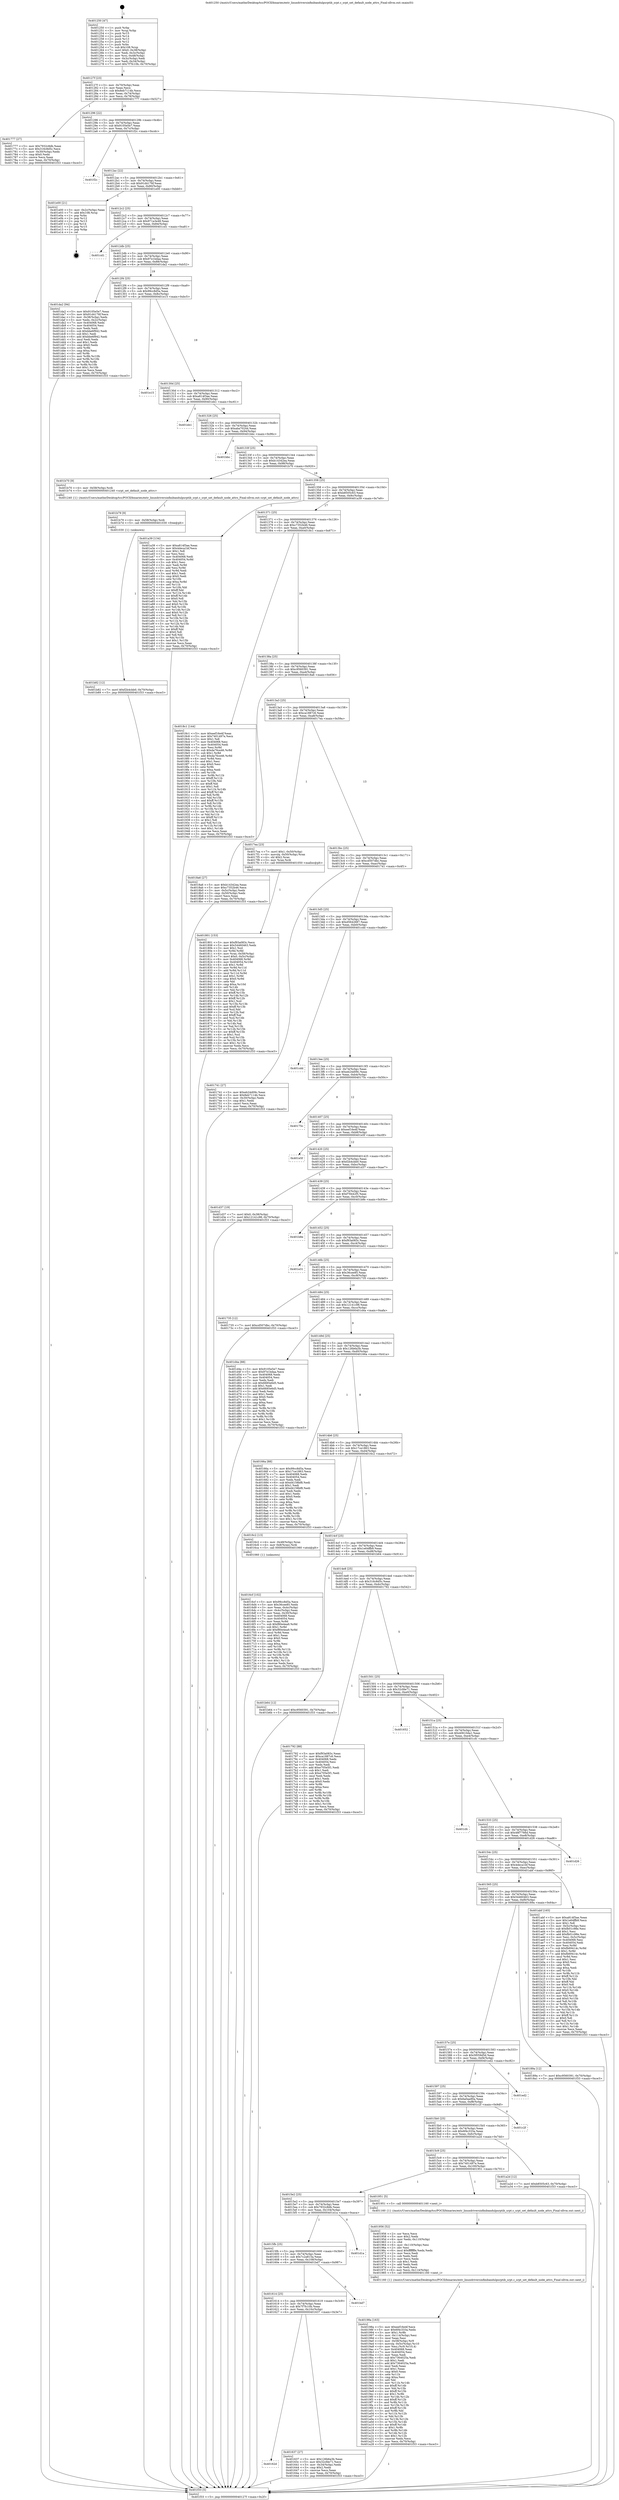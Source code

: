 digraph "0x401250" {
  label = "0x401250 (/mnt/c/Users/mathe/Desktop/tcc/POCII/binaries/extr_linuxdriversinfinibandulpsrptib_srpt.c_srpt_set_default_node_attrs_Final-ollvm.out::main(0))"
  labelloc = "t"
  node[shape=record]

  Entry [label="",width=0.3,height=0.3,shape=circle,fillcolor=black,style=filled]
  "0x40127f" [label="{
     0x40127f [23]\l
     | [instrs]\l
     &nbsp;&nbsp;0x40127f \<+3\>: mov -0x70(%rbp),%eax\l
     &nbsp;&nbsp;0x401282 \<+2\>: mov %eax,%ecx\l
     &nbsp;&nbsp;0x401284 \<+6\>: sub $0x8eb7114b,%ecx\l
     &nbsp;&nbsp;0x40128a \<+3\>: mov %eax,-0x74(%rbp)\l
     &nbsp;&nbsp;0x40128d \<+3\>: mov %ecx,-0x78(%rbp)\l
     &nbsp;&nbsp;0x401290 \<+6\>: je 0000000000401777 \<main+0x527\>\l
  }"]
  "0x401777" [label="{
     0x401777 [27]\l
     | [instrs]\l
     &nbsp;&nbsp;0x401777 \<+5\>: mov $0x7932c8db,%eax\l
     &nbsp;&nbsp;0x40177c \<+5\>: mov $0x316c8d5c,%ecx\l
     &nbsp;&nbsp;0x401781 \<+3\>: mov -0x30(%rbp),%edx\l
     &nbsp;&nbsp;0x401784 \<+3\>: cmp $0x0,%edx\l
     &nbsp;&nbsp;0x401787 \<+3\>: cmove %ecx,%eax\l
     &nbsp;&nbsp;0x40178a \<+3\>: mov %eax,-0x70(%rbp)\l
     &nbsp;&nbsp;0x40178d \<+5\>: jmp 0000000000401f33 \<main+0xce3\>\l
  }"]
  "0x401296" [label="{
     0x401296 [22]\l
     | [instrs]\l
     &nbsp;&nbsp;0x401296 \<+5\>: jmp 000000000040129b \<main+0x4b\>\l
     &nbsp;&nbsp;0x40129b \<+3\>: mov -0x74(%rbp),%eax\l
     &nbsp;&nbsp;0x40129e \<+5\>: sub $0x9105e5e7,%eax\l
     &nbsp;&nbsp;0x4012a3 \<+3\>: mov %eax,-0x7c(%rbp)\l
     &nbsp;&nbsp;0x4012a6 \<+6\>: je 0000000000401f2c \<main+0xcdc\>\l
  }"]
  Exit [label="",width=0.3,height=0.3,shape=circle,fillcolor=black,style=filled,peripheries=2]
  "0x401f2c" [label="{
     0x401f2c\l
  }", style=dashed]
  "0x4012ac" [label="{
     0x4012ac [22]\l
     | [instrs]\l
     &nbsp;&nbsp;0x4012ac \<+5\>: jmp 00000000004012b1 \<main+0x61\>\l
     &nbsp;&nbsp;0x4012b1 \<+3\>: mov -0x74(%rbp),%eax\l
     &nbsp;&nbsp;0x4012b4 \<+5\>: sub $0x91d4176f,%eax\l
     &nbsp;&nbsp;0x4012b9 \<+3\>: mov %eax,-0x80(%rbp)\l
     &nbsp;&nbsp;0x4012bc \<+6\>: je 0000000000401e00 \<main+0xbb0\>\l
  }"]
  "0x401b82" [label="{
     0x401b82 [12]\l
     | [instrs]\l
     &nbsp;&nbsp;0x401b82 \<+7\>: movl $0xf2b4cbb0,-0x70(%rbp)\l
     &nbsp;&nbsp;0x401b89 \<+5\>: jmp 0000000000401f33 \<main+0xce3\>\l
  }"]
  "0x401e00" [label="{
     0x401e00 [21]\l
     | [instrs]\l
     &nbsp;&nbsp;0x401e00 \<+3\>: mov -0x2c(%rbp),%eax\l
     &nbsp;&nbsp;0x401e03 \<+7\>: add $0x108,%rsp\l
     &nbsp;&nbsp;0x401e0a \<+1\>: pop %rbx\l
     &nbsp;&nbsp;0x401e0b \<+2\>: pop %r12\l
     &nbsp;&nbsp;0x401e0d \<+2\>: pop %r13\l
     &nbsp;&nbsp;0x401e0f \<+2\>: pop %r14\l
     &nbsp;&nbsp;0x401e11 \<+2\>: pop %r15\l
     &nbsp;&nbsp;0x401e13 \<+1\>: pop %rbp\l
     &nbsp;&nbsp;0x401e14 \<+1\>: ret\l
  }"]
  "0x4012c2" [label="{
     0x4012c2 [25]\l
     | [instrs]\l
     &nbsp;&nbsp;0x4012c2 \<+5\>: jmp 00000000004012c7 \<main+0x77\>\l
     &nbsp;&nbsp;0x4012c7 \<+3\>: mov -0x74(%rbp),%eax\l
     &nbsp;&nbsp;0x4012ca \<+5\>: sub $0x971a3e48,%eax\l
     &nbsp;&nbsp;0x4012cf \<+6\>: mov %eax,-0x84(%rbp)\l
     &nbsp;&nbsp;0x4012d5 \<+6\>: je 0000000000401cd1 \<main+0xa81\>\l
  }"]
  "0x401b79" [label="{
     0x401b79 [9]\l
     | [instrs]\l
     &nbsp;&nbsp;0x401b79 \<+4\>: mov -0x58(%rbp),%rdi\l
     &nbsp;&nbsp;0x401b7d \<+5\>: call 0000000000401030 \<free@plt\>\l
     | [calls]\l
     &nbsp;&nbsp;0x401030 \{1\} (unknown)\l
  }"]
  "0x401cd1" [label="{
     0x401cd1\l
  }", style=dashed]
  "0x4012db" [label="{
     0x4012db [25]\l
     | [instrs]\l
     &nbsp;&nbsp;0x4012db \<+5\>: jmp 00000000004012e0 \<main+0x90\>\l
     &nbsp;&nbsp;0x4012e0 \<+3\>: mov -0x74(%rbp),%eax\l
     &nbsp;&nbsp;0x4012e3 \<+5\>: sub $0x97e1bdaa,%eax\l
     &nbsp;&nbsp;0x4012e8 \<+6\>: mov %eax,-0x88(%rbp)\l
     &nbsp;&nbsp;0x4012ee \<+6\>: je 0000000000401da2 \<main+0xb52\>\l
  }"]
  "0x40198a" [label="{
     0x40198a [163]\l
     | [instrs]\l
     &nbsp;&nbsp;0x40198a \<+5\>: mov $0xeef16e4f,%ecx\l
     &nbsp;&nbsp;0x40198f \<+5\>: mov $0x6f4c333a,%edx\l
     &nbsp;&nbsp;0x401994 \<+3\>: mov $0x1,%r8b\l
     &nbsp;&nbsp;0x401997 \<+6\>: mov -0x114(%rbp),%esi\l
     &nbsp;&nbsp;0x40199d \<+3\>: imul %eax,%esi\l
     &nbsp;&nbsp;0x4019a0 \<+4\>: mov -0x58(%rbp),%r9\l
     &nbsp;&nbsp;0x4019a4 \<+4\>: movslq -0x5c(%rbp),%r10\l
     &nbsp;&nbsp;0x4019a8 \<+4\>: mov %esi,(%r9,%r10,4)\l
     &nbsp;&nbsp;0x4019ac \<+7\>: mov 0x404068,%eax\l
     &nbsp;&nbsp;0x4019b3 \<+7\>: mov 0x404054,%esi\l
     &nbsp;&nbsp;0x4019ba \<+2\>: mov %eax,%edi\l
     &nbsp;&nbsp;0x4019bc \<+6\>: sub $0x7364025a,%edi\l
     &nbsp;&nbsp;0x4019c2 \<+3\>: sub $0x1,%edi\l
     &nbsp;&nbsp;0x4019c5 \<+6\>: add $0x7364025a,%edi\l
     &nbsp;&nbsp;0x4019cb \<+3\>: imul %edi,%eax\l
     &nbsp;&nbsp;0x4019ce \<+3\>: and $0x1,%eax\l
     &nbsp;&nbsp;0x4019d1 \<+3\>: cmp $0x0,%eax\l
     &nbsp;&nbsp;0x4019d4 \<+4\>: sete %r11b\l
     &nbsp;&nbsp;0x4019d8 \<+3\>: cmp $0xa,%esi\l
     &nbsp;&nbsp;0x4019db \<+3\>: setl %bl\l
     &nbsp;&nbsp;0x4019de \<+3\>: mov %r11b,%r14b\l
     &nbsp;&nbsp;0x4019e1 \<+4\>: xor $0xff,%r14b\l
     &nbsp;&nbsp;0x4019e5 \<+3\>: mov %bl,%r15b\l
     &nbsp;&nbsp;0x4019e8 \<+4\>: xor $0xff,%r15b\l
     &nbsp;&nbsp;0x4019ec \<+4\>: xor $0x1,%r8b\l
     &nbsp;&nbsp;0x4019f0 \<+3\>: mov %r14b,%r12b\l
     &nbsp;&nbsp;0x4019f3 \<+4\>: and $0xff,%r12b\l
     &nbsp;&nbsp;0x4019f7 \<+3\>: and %r8b,%r11b\l
     &nbsp;&nbsp;0x4019fa \<+3\>: mov %r15b,%r13b\l
     &nbsp;&nbsp;0x4019fd \<+4\>: and $0xff,%r13b\l
     &nbsp;&nbsp;0x401a01 \<+3\>: and %r8b,%bl\l
     &nbsp;&nbsp;0x401a04 \<+3\>: or %r11b,%r12b\l
     &nbsp;&nbsp;0x401a07 \<+3\>: or %bl,%r13b\l
     &nbsp;&nbsp;0x401a0a \<+3\>: xor %r13b,%r12b\l
     &nbsp;&nbsp;0x401a0d \<+3\>: or %r15b,%r14b\l
     &nbsp;&nbsp;0x401a10 \<+4\>: xor $0xff,%r14b\l
     &nbsp;&nbsp;0x401a14 \<+4\>: or $0x1,%r8b\l
     &nbsp;&nbsp;0x401a18 \<+3\>: and %r8b,%r14b\l
     &nbsp;&nbsp;0x401a1b \<+3\>: or %r14b,%r12b\l
     &nbsp;&nbsp;0x401a1e \<+4\>: test $0x1,%r12b\l
     &nbsp;&nbsp;0x401a22 \<+3\>: cmovne %edx,%ecx\l
     &nbsp;&nbsp;0x401a25 \<+3\>: mov %ecx,-0x70(%rbp)\l
     &nbsp;&nbsp;0x401a28 \<+5\>: jmp 0000000000401f33 \<main+0xce3\>\l
  }"]
  "0x401da2" [label="{
     0x401da2 [94]\l
     | [instrs]\l
     &nbsp;&nbsp;0x401da2 \<+5\>: mov $0x9105e5e7,%eax\l
     &nbsp;&nbsp;0x401da7 \<+5\>: mov $0x91d4176f,%ecx\l
     &nbsp;&nbsp;0x401dac \<+3\>: mov -0x38(%rbp),%edx\l
     &nbsp;&nbsp;0x401daf \<+3\>: mov %edx,-0x2c(%rbp)\l
     &nbsp;&nbsp;0x401db2 \<+7\>: mov 0x404068,%edx\l
     &nbsp;&nbsp;0x401db9 \<+7\>: mov 0x404054,%esi\l
     &nbsp;&nbsp;0x401dc0 \<+2\>: mov %edx,%edi\l
     &nbsp;&nbsp;0x401dc2 \<+6\>: sub $0xbbe6f942,%edi\l
     &nbsp;&nbsp;0x401dc8 \<+3\>: sub $0x1,%edi\l
     &nbsp;&nbsp;0x401dcb \<+6\>: add $0xbbe6f942,%edi\l
     &nbsp;&nbsp;0x401dd1 \<+3\>: imul %edi,%edx\l
     &nbsp;&nbsp;0x401dd4 \<+3\>: and $0x1,%edx\l
     &nbsp;&nbsp;0x401dd7 \<+3\>: cmp $0x0,%edx\l
     &nbsp;&nbsp;0x401dda \<+4\>: sete %r8b\l
     &nbsp;&nbsp;0x401dde \<+3\>: cmp $0xa,%esi\l
     &nbsp;&nbsp;0x401de1 \<+4\>: setl %r9b\l
     &nbsp;&nbsp;0x401de5 \<+3\>: mov %r8b,%r10b\l
     &nbsp;&nbsp;0x401de8 \<+3\>: and %r9b,%r10b\l
     &nbsp;&nbsp;0x401deb \<+3\>: xor %r9b,%r8b\l
     &nbsp;&nbsp;0x401dee \<+3\>: or %r8b,%r10b\l
     &nbsp;&nbsp;0x401df1 \<+4\>: test $0x1,%r10b\l
     &nbsp;&nbsp;0x401df5 \<+3\>: cmovne %ecx,%eax\l
     &nbsp;&nbsp;0x401df8 \<+3\>: mov %eax,-0x70(%rbp)\l
     &nbsp;&nbsp;0x401dfb \<+5\>: jmp 0000000000401f33 \<main+0xce3\>\l
  }"]
  "0x4012f4" [label="{
     0x4012f4 [25]\l
     | [instrs]\l
     &nbsp;&nbsp;0x4012f4 \<+5\>: jmp 00000000004012f9 \<main+0xa9\>\l
     &nbsp;&nbsp;0x4012f9 \<+3\>: mov -0x74(%rbp),%eax\l
     &nbsp;&nbsp;0x4012fc \<+5\>: sub $0x99cc8d5a,%eax\l
     &nbsp;&nbsp;0x401301 \<+6\>: mov %eax,-0x8c(%rbp)\l
     &nbsp;&nbsp;0x401307 \<+6\>: je 0000000000401e15 \<main+0xbc5\>\l
  }"]
  "0x401956" [label="{
     0x401956 [52]\l
     | [instrs]\l
     &nbsp;&nbsp;0x401956 \<+2\>: xor %ecx,%ecx\l
     &nbsp;&nbsp;0x401958 \<+5\>: mov $0x2,%edx\l
     &nbsp;&nbsp;0x40195d \<+6\>: mov %edx,-0x110(%rbp)\l
     &nbsp;&nbsp;0x401963 \<+1\>: cltd\l
     &nbsp;&nbsp;0x401964 \<+6\>: mov -0x110(%rbp),%esi\l
     &nbsp;&nbsp;0x40196a \<+2\>: idiv %esi\l
     &nbsp;&nbsp;0x40196c \<+6\>: imul $0xfffffffe,%edx,%edx\l
     &nbsp;&nbsp;0x401972 \<+2\>: mov %ecx,%edi\l
     &nbsp;&nbsp;0x401974 \<+2\>: sub %edx,%edi\l
     &nbsp;&nbsp;0x401976 \<+2\>: mov %ecx,%edx\l
     &nbsp;&nbsp;0x401978 \<+3\>: sub $0x1,%edx\l
     &nbsp;&nbsp;0x40197b \<+2\>: add %edx,%edi\l
     &nbsp;&nbsp;0x40197d \<+2\>: sub %edi,%ecx\l
     &nbsp;&nbsp;0x40197f \<+6\>: mov %ecx,-0x114(%rbp)\l
     &nbsp;&nbsp;0x401985 \<+5\>: call 0000000000401160 \<next_i\>\l
     | [calls]\l
     &nbsp;&nbsp;0x401160 \{1\} (/mnt/c/Users/mathe/Desktop/tcc/POCII/binaries/extr_linuxdriversinfinibandulpsrptib_srpt.c_srpt_set_default_node_attrs_Final-ollvm.out::next_i)\l
  }"]
  "0x401e15" [label="{
     0x401e15\l
  }", style=dashed]
  "0x40130d" [label="{
     0x40130d [25]\l
     | [instrs]\l
     &nbsp;&nbsp;0x40130d \<+5\>: jmp 0000000000401312 \<main+0xc2\>\l
     &nbsp;&nbsp;0x401312 \<+3\>: mov -0x74(%rbp),%eax\l
     &nbsp;&nbsp;0x401315 \<+5\>: sub $0xa814f3ae,%eax\l
     &nbsp;&nbsp;0x40131a \<+6\>: mov %eax,-0x90(%rbp)\l
     &nbsp;&nbsp;0x401320 \<+6\>: je 0000000000401eb1 \<main+0xc61\>\l
  }"]
  "0x401801" [label="{
     0x401801 [153]\l
     | [instrs]\l
     &nbsp;&nbsp;0x401801 \<+5\>: mov $0xf93a083c,%ecx\l
     &nbsp;&nbsp;0x401806 \<+5\>: mov $0x54460463,%edx\l
     &nbsp;&nbsp;0x40180b \<+3\>: mov $0x1,%sil\l
     &nbsp;&nbsp;0x40180e \<+3\>: xor %r8d,%r8d\l
     &nbsp;&nbsp;0x401811 \<+4\>: mov %rax,-0x58(%rbp)\l
     &nbsp;&nbsp;0x401815 \<+7\>: movl $0x0,-0x5c(%rbp)\l
     &nbsp;&nbsp;0x40181c \<+8\>: mov 0x404068,%r9d\l
     &nbsp;&nbsp;0x401824 \<+8\>: mov 0x404054,%r10d\l
     &nbsp;&nbsp;0x40182c \<+4\>: sub $0x1,%r8d\l
     &nbsp;&nbsp;0x401830 \<+3\>: mov %r9d,%r11d\l
     &nbsp;&nbsp;0x401833 \<+3\>: add %r8d,%r11d\l
     &nbsp;&nbsp;0x401836 \<+4\>: imul %r11d,%r9d\l
     &nbsp;&nbsp;0x40183a \<+4\>: and $0x1,%r9d\l
     &nbsp;&nbsp;0x40183e \<+4\>: cmp $0x0,%r9d\l
     &nbsp;&nbsp;0x401842 \<+3\>: sete %bl\l
     &nbsp;&nbsp;0x401845 \<+4\>: cmp $0xa,%r10d\l
     &nbsp;&nbsp;0x401849 \<+4\>: setl %r14b\l
     &nbsp;&nbsp;0x40184d \<+3\>: mov %bl,%r15b\l
     &nbsp;&nbsp;0x401850 \<+4\>: xor $0xff,%r15b\l
     &nbsp;&nbsp;0x401854 \<+3\>: mov %r14b,%r12b\l
     &nbsp;&nbsp;0x401857 \<+4\>: xor $0xff,%r12b\l
     &nbsp;&nbsp;0x40185b \<+4\>: xor $0x1,%sil\l
     &nbsp;&nbsp;0x40185f \<+3\>: mov %r15b,%r13b\l
     &nbsp;&nbsp;0x401862 \<+4\>: and $0xff,%r13b\l
     &nbsp;&nbsp;0x401866 \<+3\>: and %sil,%bl\l
     &nbsp;&nbsp;0x401869 \<+3\>: mov %r12b,%al\l
     &nbsp;&nbsp;0x40186c \<+2\>: and $0xff,%al\l
     &nbsp;&nbsp;0x40186e \<+3\>: and %sil,%r14b\l
     &nbsp;&nbsp;0x401871 \<+3\>: or %bl,%r13b\l
     &nbsp;&nbsp;0x401874 \<+3\>: or %r14b,%al\l
     &nbsp;&nbsp;0x401877 \<+3\>: xor %al,%r13b\l
     &nbsp;&nbsp;0x40187a \<+3\>: or %r12b,%r15b\l
     &nbsp;&nbsp;0x40187d \<+4\>: xor $0xff,%r15b\l
     &nbsp;&nbsp;0x401881 \<+4\>: or $0x1,%sil\l
     &nbsp;&nbsp;0x401885 \<+3\>: and %sil,%r15b\l
     &nbsp;&nbsp;0x401888 \<+3\>: or %r15b,%r13b\l
     &nbsp;&nbsp;0x40188b \<+4\>: test $0x1,%r13b\l
     &nbsp;&nbsp;0x40188f \<+3\>: cmovne %edx,%ecx\l
     &nbsp;&nbsp;0x401892 \<+3\>: mov %ecx,-0x70(%rbp)\l
     &nbsp;&nbsp;0x401895 \<+5\>: jmp 0000000000401f33 \<main+0xce3\>\l
  }"]
  "0x401eb1" [label="{
     0x401eb1\l
  }", style=dashed]
  "0x401326" [label="{
     0x401326 [25]\l
     | [instrs]\l
     &nbsp;&nbsp;0x401326 \<+5\>: jmp 000000000040132b \<main+0xdb\>\l
     &nbsp;&nbsp;0x40132b \<+3\>: mov -0x74(%rbp),%eax\l
     &nbsp;&nbsp;0x40132e \<+5\>: sub $0xaba70244,%eax\l
     &nbsp;&nbsp;0x401333 \<+6\>: mov %eax,-0x94(%rbp)\l
     &nbsp;&nbsp;0x401339 \<+6\>: je 0000000000401bbc \<main+0x96c\>\l
  }"]
  "0x4016cf" [label="{
     0x4016cf [102]\l
     | [instrs]\l
     &nbsp;&nbsp;0x4016cf \<+5\>: mov $0x99cc8d5a,%ecx\l
     &nbsp;&nbsp;0x4016d4 \<+5\>: mov $0x36cee85,%edx\l
     &nbsp;&nbsp;0x4016d9 \<+3\>: mov %eax,-0x4c(%rbp)\l
     &nbsp;&nbsp;0x4016dc \<+3\>: mov -0x4c(%rbp),%eax\l
     &nbsp;&nbsp;0x4016df \<+3\>: mov %eax,-0x30(%rbp)\l
     &nbsp;&nbsp;0x4016e2 \<+7\>: mov 0x404068,%eax\l
     &nbsp;&nbsp;0x4016e9 \<+7\>: mov 0x404054,%esi\l
     &nbsp;&nbsp;0x4016f0 \<+3\>: mov %eax,%r8d\l
     &nbsp;&nbsp;0x4016f3 \<+7\>: sub $0xf80e4ea9,%r8d\l
     &nbsp;&nbsp;0x4016fa \<+4\>: sub $0x1,%r8d\l
     &nbsp;&nbsp;0x4016fe \<+7\>: add $0xf80e4ea9,%r8d\l
     &nbsp;&nbsp;0x401705 \<+4\>: imul %r8d,%eax\l
     &nbsp;&nbsp;0x401709 \<+3\>: and $0x1,%eax\l
     &nbsp;&nbsp;0x40170c \<+3\>: cmp $0x0,%eax\l
     &nbsp;&nbsp;0x40170f \<+4\>: sete %r9b\l
     &nbsp;&nbsp;0x401713 \<+3\>: cmp $0xa,%esi\l
     &nbsp;&nbsp;0x401716 \<+4\>: setl %r10b\l
     &nbsp;&nbsp;0x40171a \<+3\>: mov %r9b,%r11b\l
     &nbsp;&nbsp;0x40171d \<+3\>: and %r10b,%r11b\l
     &nbsp;&nbsp;0x401720 \<+3\>: xor %r10b,%r9b\l
     &nbsp;&nbsp;0x401723 \<+3\>: or %r9b,%r11b\l
     &nbsp;&nbsp;0x401726 \<+4\>: test $0x1,%r11b\l
     &nbsp;&nbsp;0x40172a \<+3\>: cmovne %edx,%ecx\l
     &nbsp;&nbsp;0x40172d \<+3\>: mov %ecx,-0x70(%rbp)\l
     &nbsp;&nbsp;0x401730 \<+5\>: jmp 0000000000401f33 \<main+0xce3\>\l
  }"]
  "0x401bbc" [label="{
     0x401bbc\l
  }", style=dashed]
  "0x40133f" [label="{
     0x40133f [25]\l
     | [instrs]\l
     &nbsp;&nbsp;0x40133f \<+5\>: jmp 0000000000401344 \<main+0xf4\>\l
     &nbsp;&nbsp;0x401344 \<+3\>: mov -0x74(%rbp),%eax\l
     &nbsp;&nbsp;0x401347 \<+5\>: sub $0xb14342ea,%eax\l
     &nbsp;&nbsp;0x40134c \<+6\>: mov %eax,-0x98(%rbp)\l
     &nbsp;&nbsp;0x401352 \<+6\>: je 0000000000401b70 \<main+0x920\>\l
  }"]
  "0x401250" [label="{
     0x401250 [47]\l
     | [instrs]\l
     &nbsp;&nbsp;0x401250 \<+1\>: push %rbp\l
     &nbsp;&nbsp;0x401251 \<+3\>: mov %rsp,%rbp\l
     &nbsp;&nbsp;0x401254 \<+2\>: push %r15\l
     &nbsp;&nbsp;0x401256 \<+2\>: push %r14\l
     &nbsp;&nbsp;0x401258 \<+2\>: push %r13\l
     &nbsp;&nbsp;0x40125a \<+2\>: push %r12\l
     &nbsp;&nbsp;0x40125c \<+1\>: push %rbx\l
     &nbsp;&nbsp;0x40125d \<+7\>: sub $0x108,%rsp\l
     &nbsp;&nbsp;0x401264 \<+7\>: movl $0x0,-0x38(%rbp)\l
     &nbsp;&nbsp;0x40126b \<+3\>: mov %edi,-0x3c(%rbp)\l
     &nbsp;&nbsp;0x40126e \<+4\>: mov %rsi,-0x48(%rbp)\l
     &nbsp;&nbsp;0x401272 \<+3\>: mov -0x3c(%rbp),%edi\l
     &nbsp;&nbsp;0x401275 \<+3\>: mov %edi,-0x34(%rbp)\l
     &nbsp;&nbsp;0x401278 \<+7\>: movl $0x7f7fc10b,-0x70(%rbp)\l
  }"]
  "0x401b70" [label="{
     0x401b70 [9]\l
     | [instrs]\l
     &nbsp;&nbsp;0x401b70 \<+4\>: mov -0x58(%rbp),%rdi\l
     &nbsp;&nbsp;0x401b74 \<+5\>: call 0000000000401240 \<srpt_set_default_node_attrs\>\l
     | [calls]\l
     &nbsp;&nbsp;0x401240 \{1\} (/mnt/c/Users/mathe/Desktop/tcc/POCII/binaries/extr_linuxdriversinfinibandulpsrptib_srpt.c_srpt_set_default_node_attrs_Final-ollvm.out::srpt_set_default_node_attrs)\l
  }"]
  "0x401358" [label="{
     0x401358 [25]\l
     | [instrs]\l
     &nbsp;&nbsp;0x401358 \<+5\>: jmp 000000000040135d \<main+0x10d\>\l
     &nbsp;&nbsp;0x40135d \<+3\>: mov -0x74(%rbp),%eax\l
     &nbsp;&nbsp;0x401360 \<+5\>: sub $0xb8505c63,%eax\l
     &nbsp;&nbsp;0x401365 \<+6\>: mov %eax,-0x9c(%rbp)\l
     &nbsp;&nbsp;0x40136b \<+6\>: je 0000000000401a39 \<main+0x7e9\>\l
  }"]
  "0x401f33" [label="{
     0x401f33 [5]\l
     | [instrs]\l
     &nbsp;&nbsp;0x401f33 \<+5\>: jmp 000000000040127f \<main+0x2f\>\l
  }"]
  "0x401a39" [label="{
     0x401a39 [134]\l
     | [instrs]\l
     &nbsp;&nbsp;0x401a39 \<+5\>: mov $0xa814f3ae,%eax\l
     &nbsp;&nbsp;0x401a3e \<+5\>: mov $0x4deca1bf,%ecx\l
     &nbsp;&nbsp;0x401a43 \<+2\>: mov $0x1,%dl\l
     &nbsp;&nbsp;0x401a45 \<+2\>: xor %esi,%esi\l
     &nbsp;&nbsp;0x401a47 \<+7\>: mov 0x404068,%edi\l
     &nbsp;&nbsp;0x401a4e \<+8\>: mov 0x404054,%r8d\l
     &nbsp;&nbsp;0x401a56 \<+3\>: sub $0x1,%esi\l
     &nbsp;&nbsp;0x401a59 \<+3\>: mov %edi,%r9d\l
     &nbsp;&nbsp;0x401a5c \<+3\>: add %esi,%r9d\l
     &nbsp;&nbsp;0x401a5f \<+4\>: imul %r9d,%edi\l
     &nbsp;&nbsp;0x401a63 \<+3\>: and $0x1,%edi\l
     &nbsp;&nbsp;0x401a66 \<+3\>: cmp $0x0,%edi\l
     &nbsp;&nbsp;0x401a69 \<+4\>: sete %r10b\l
     &nbsp;&nbsp;0x401a6d \<+4\>: cmp $0xa,%r8d\l
     &nbsp;&nbsp;0x401a71 \<+4\>: setl %r11b\l
     &nbsp;&nbsp;0x401a75 \<+3\>: mov %r10b,%bl\l
     &nbsp;&nbsp;0x401a78 \<+3\>: xor $0xff,%bl\l
     &nbsp;&nbsp;0x401a7b \<+3\>: mov %r11b,%r14b\l
     &nbsp;&nbsp;0x401a7e \<+4\>: xor $0xff,%r14b\l
     &nbsp;&nbsp;0x401a82 \<+3\>: xor $0x0,%dl\l
     &nbsp;&nbsp;0x401a85 \<+3\>: mov %bl,%r15b\l
     &nbsp;&nbsp;0x401a88 \<+4\>: and $0x0,%r15b\l
     &nbsp;&nbsp;0x401a8c \<+3\>: and %dl,%r10b\l
     &nbsp;&nbsp;0x401a8f \<+3\>: mov %r14b,%r12b\l
     &nbsp;&nbsp;0x401a92 \<+4\>: and $0x0,%r12b\l
     &nbsp;&nbsp;0x401a96 \<+3\>: and %dl,%r11b\l
     &nbsp;&nbsp;0x401a99 \<+3\>: or %r10b,%r15b\l
     &nbsp;&nbsp;0x401a9c \<+3\>: or %r11b,%r12b\l
     &nbsp;&nbsp;0x401a9f \<+3\>: xor %r12b,%r15b\l
     &nbsp;&nbsp;0x401aa2 \<+3\>: or %r14b,%bl\l
     &nbsp;&nbsp;0x401aa5 \<+3\>: xor $0xff,%bl\l
     &nbsp;&nbsp;0x401aa8 \<+3\>: or $0x0,%dl\l
     &nbsp;&nbsp;0x401aab \<+2\>: and %dl,%bl\l
     &nbsp;&nbsp;0x401aad \<+3\>: or %bl,%r15b\l
     &nbsp;&nbsp;0x401ab0 \<+4\>: test $0x1,%r15b\l
     &nbsp;&nbsp;0x401ab4 \<+3\>: cmovne %ecx,%eax\l
     &nbsp;&nbsp;0x401ab7 \<+3\>: mov %eax,-0x70(%rbp)\l
     &nbsp;&nbsp;0x401aba \<+5\>: jmp 0000000000401f33 \<main+0xce3\>\l
  }"]
  "0x401371" [label="{
     0x401371 [25]\l
     | [instrs]\l
     &nbsp;&nbsp;0x401371 \<+5\>: jmp 0000000000401376 \<main+0x126\>\l
     &nbsp;&nbsp;0x401376 \<+3\>: mov -0x74(%rbp),%eax\l
     &nbsp;&nbsp;0x401379 \<+5\>: sub $0xc7352b46,%eax\l
     &nbsp;&nbsp;0x40137e \<+6\>: mov %eax,-0xa0(%rbp)\l
     &nbsp;&nbsp;0x401384 \<+6\>: je 00000000004018c1 \<main+0x671\>\l
  }"]
  "0x40162d" [label="{
     0x40162d\l
  }", style=dashed]
  "0x4018c1" [label="{
     0x4018c1 [144]\l
     | [instrs]\l
     &nbsp;&nbsp;0x4018c1 \<+5\>: mov $0xeef16e4f,%eax\l
     &nbsp;&nbsp;0x4018c6 \<+5\>: mov $0x7401497e,%ecx\l
     &nbsp;&nbsp;0x4018cb \<+2\>: mov $0x1,%dl\l
     &nbsp;&nbsp;0x4018cd \<+7\>: mov 0x404068,%esi\l
     &nbsp;&nbsp;0x4018d4 \<+7\>: mov 0x404054,%edi\l
     &nbsp;&nbsp;0x4018db \<+3\>: mov %esi,%r8d\l
     &nbsp;&nbsp;0x4018de \<+7\>: sub $0xda76ce46,%r8d\l
     &nbsp;&nbsp;0x4018e5 \<+4\>: sub $0x1,%r8d\l
     &nbsp;&nbsp;0x4018e9 \<+7\>: add $0xda76ce46,%r8d\l
     &nbsp;&nbsp;0x4018f0 \<+4\>: imul %r8d,%esi\l
     &nbsp;&nbsp;0x4018f4 \<+3\>: and $0x1,%esi\l
     &nbsp;&nbsp;0x4018f7 \<+3\>: cmp $0x0,%esi\l
     &nbsp;&nbsp;0x4018fa \<+4\>: sete %r9b\l
     &nbsp;&nbsp;0x4018fe \<+3\>: cmp $0xa,%edi\l
     &nbsp;&nbsp;0x401901 \<+4\>: setl %r10b\l
     &nbsp;&nbsp;0x401905 \<+3\>: mov %r9b,%r11b\l
     &nbsp;&nbsp;0x401908 \<+4\>: xor $0xff,%r11b\l
     &nbsp;&nbsp;0x40190c \<+3\>: mov %r10b,%bl\l
     &nbsp;&nbsp;0x40190f \<+3\>: xor $0xff,%bl\l
     &nbsp;&nbsp;0x401912 \<+3\>: xor $0x1,%dl\l
     &nbsp;&nbsp;0x401915 \<+3\>: mov %r11b,%r14b\l
     &nbsp;&nbsp;0x401918 \<+4\>: and $0xff,%r14b\l
     &nbsp;&nbsp;0x40191c \<+3\>: and %dl,%r9b\l
     &nbsp;&nbsp;0x40191f \<+3\>: mov %bl,%r15b\l
     &nbsp;&nbsp;0x401922 \<+4\>: and $0xff,%r15b\l
     &nbsp;&nbsp;0x401926 \<+3\>: and %dl,%r10b\l
     &nbsp;&nbsp;0x401929 \<+3\>: or %r9b,%r14b\l
     &nbsp;&nbsp;0x40192c \<+3\>: or %r10b,%r15b\l
     &nbsp;&nbsp;0x40192f \<+3\>: xor %r15b,%r14b\l
     &nbsp;&nbsp;0x401932 \<+3\>: or %bl,%r11b\l
     &nbsp;&nbsp;0x401935 \<+4\>: xor $0xff,%r11b\l
     &nbsp;&nbsp;0x401939 \<+3\>: or $0x1,%dl\l
     &nbsp;&nbsp;0x40193c \<+3\>: and %dl,%r11b\l
     &nbsp;&nbsp;0x40193f \<+3\>: or %r11b,%r14b\l
     &nbsp;&nbsp;0x401942 \<+4\>: test $0x1,%r14b\l
     &nbsp;&nbsp;0x401946 \<+3\>: cmovne %ecx,%eax\l
     &nbsp;&nbsp;0x401949 \<+3\>: mov %eax,-0x70(%rbp)\l
     &nbsp;&nbsp;0x40194c \<+5\>: jmp 0000000000401f33 \<main+0xce3\>\l
  }"]
  "0x40138a" [label="{
     0x40138a [25]\l
     | [instrs]\l
     &nbsp;&nbsp;0x40138a \<+5\>: jmp 000000000040138f \<main+0x13f\>\l
     &nbsp;&nbsp;0x40138f \<+3\>: mov -0x74(%rbp),%eax\l
     &nbsp;&nbsp;0x401392 \<+5\>: sub $0xc9560391,%eax\l
     &nbsp;&nbsp;0x401397 \<+6\>: mov %eax,-0xa4(%rbp)\l
     &nbsp;&nbsp;0x40139d \<+6\>: je 00000000004018a6 \<main+0x656\>\l
  }"]
  "0x401637" [label="{
     0x401637 [27]\l
     | [instrs]\l
     &nbsp;&nbsp;0x401637 \<+5\>: mov $0x126b6a3b,%eax\l
     &nbsp;&nbsp;0x40163c \<+5\>: mov $0x32cfde71,%ecx\l
     &nbsp;&nbsp;0x401641 \<+3\>: mov -0x34(%rbp),%edx\l
     &nbsp;&nbsp;0x401644 \<+3\>: cmp $0x2,%edx\l
     &nbsp;&nbsp;0x401647 \<+3\>: cmovne %ecx,%eax\l
     &nbsp;&nbsp;0x40164a \<+3\>: mov %eax,-0x70(%rbp)\l
     &nbsp;&nbsp;0x40164d \<+5\>: jmp 0000000000401f33 \<main+0xce3\>\l
  }"]
  "0x4018a6" [label="{
     0x4018a6 [27]\l
     | [instrs]\l
     &nbsp;&nbsp;0x4018a6 \<+5\>: mov $0xb14342ea,%eax\l
     &nbsp;&nbsp;0x4018ab \<+5\>: mov $0xc7352b46,%ecx\l
     &nbsp;&nbsp;0x4018b0 \<+3\>: mov -0x5c(%rbp),%edx\l
     &nbsp;&nbsp;0x4018b3 \<+3\>: cmp -0x50(%rbp),%edx\l
     &nbsp;&nbsp;0x4018b6 \<+3\>: cmovl %ecx,%eax\l
     &nbsp;&nbsp;0x4018b9 \<+3\>: mov %eax,-0x70(%rbp)\l
     &nbsp;&nbsp;0x4018bc \<+5\>: jmp 0000000000401f33 \<main+0xce3\>\l
  }"]
  "0x4013a3" [label="{
     0x4013a3 [25]\l
     | [instrs]\l
     &nbsp;&nbsp;0x4013a3 \<+5\>: jmp 00000000004013a8 \<main+0x158\>\l
     &nbsp;&nbsp;0x4013a8 \<+3\>: mov -0x74(%rbp),%eax\l
     &nbsp;&nbsp;0x4013ab \<+5\>: sub $0xca1887c6,%eax\l
     &nbsp;&nbsp;0x4013b0 \<+6\>: mov %eax,-0xa8(%rbp)\l
     &nbsp;&nbsp;0x4013b6 \<+6\>: je 00000000004017ea \<main+0x59a\>\l
  }"]
  "0x401614" [label="{
     0x401614 [25]\l
     | [instrs]\l
     &nbsp;&nbsp;0x401614 \<+5\>: jmp 0000000000401619 \<main+0x3c9\>\l
     &nbsp;&nbsp;0x401619 \<+3\>: mov -0x74(%rbp),%eax\l
     &nbsp;&nbsp;0x40161c \<+5\>: sub $0x7f7fc10b,%eax\l
     &nbsp;&nbsp;0x401621 \<+6\>: mov %eax,-0x10c(%rbp)\l
     &nbsp;&nbsp;0x401627 \<+6\>: je 0000000000401637 \<main+0x3e7\>\l
  }"]
  "0x4017ea" [label="{
     0x4017ea [23]\l
     | [instrs]\l
     &nbsp;&nbsp;0x4017ea \<+7\>: movl $0x1,-0x50(%rbp)\l
     &nbsp;&nbsp;0x4017f1 \<+4\>: movslq -0x50(%rbp),%rax\l
     &nbsp;&nbsp;0x4017f5 \<+4\>: shl $0x2,%rax\l
     &nbsp;&nbsp;0x4017f9 \<+3\>: mov %rax,%rdi\l
     &nbsp;&nbsp;0x4017fc \<+5\>: call 0000000000401050 \<malloc@plt\>\l
     | [calls]\l
     &nbsp;&nbsp;0x401050 \{1\} (unknown)\l
  }"]
  "0x4013bc" [label="{
     0x4013bc [25]\l
     | [instrs]\l
     &nbsp;&nbsp;0x4013bc \<+5\>: jmp 00000000004013c1 \<main+0x171\>\l
     &nbsp;&nbsp;0x4013c1 \<+3\>: mov -0x74(%rbp),%eax\l
     &nbsp;&nbsp;0x4013c4 \<+5\>: sub $0xcd507dbc,%eax\l
     &nbsp;&nbsp;0x4013c9 \<+6\>: mov %eax,-0xac(%rbp)\l
     &nbsp;&nbsp;0x4013cf \<+6\>: je 0000000000401741 \<main+0x4f1\>\l
  }"]
  "0x401bd7" [label="{
     0x401bd7\l
  }", style=dashed]
  "0x401741" [label="{
     0x401741 [27]\l
     | [instrs]\l
     &nbsp;&nbsp;0x401741 \<+5\>: mov $0xeb24d09c,%eax\l
     &nbsp;&nbsp;0x401746 \<+5\>: mov $0x8eb7114b,%ecx\l
     &nbsp;&nbsp;0x40174b \<+3\>: mov -0x30(%rbp),%edx\l
     &nbsp;&nbsp;0x40174e \<+3\>: cmp $0x1,%edx\l
     &nbsp;&nbsp;0x401751 \<+3\>: cmovl %ecx,%eax\l
     &nbsp;&nbsp;0x401754 \<+3\>: mov %eax,-0x70(%rbp)\l
     &nbsp;&nbsp;0x401757 \<+5\>: jmp 0000000000401f33 \<main+0xce3\>\l
  }"]
  "0x4013d5" [label="{
     0x4013d5 [25]\l
     | [instrs]\l
     &nbsp;&nbsp;0x4013d5 \<+5\>: jmp 00000000004013da \<main+0x18a\>\l
     &nbsp;&nbsp;0x4013da \<+3\>: mov -0x74(%rbp),%eax\l
     &nbsp;&nbsp;0x4013dd \<+5\>: sub $0xd5642687,%eax\l
     &nbsp;&nbsp;0x4013e2 \<+6\>: mov %eax,-0xb0(%rbp)\l
     &nbsp;&nbsp;0x4013e8 \<+6\>: je 0000000000401cdd \<main+0xa8d\>\l
  }"]
  "0x4015fb" [label="{
     0x4015fb [25]\l
     | [instrs]\l
     &nbsp;&nbsp;0x4015fb \<+5\>: jmp 0000000000401600 \<main+0x3b0\>\l
     &nbsp;&nbsp;0x401600 \<+3\>: mov -0x74(%rbp),%eax\l
     &nbsp;&nbsp;0x401603 \<+5\>: sub $0x7c2a815a,%eax\l
     &nbsp;&nbsp;0x401608 \<+6\>: mov %eax,-0x108(%rbp)\l
     &nbsp;&nbsp;0x40160e \<+6\>: je 0000000000401bd7 \<main+0x987\>\l
  }"]
  "0x401cdd" [label="{
     0x401cdd\l
  }", style=dashed]
  "0x4013ee" [label="{
     0x4013ee [25]\l
     | [instrs]\l
     &nbsp;&nbsp;0x4013ee \<+5\>: jmp 00000000004013f3 \<main+0x1a3\>\l
     &nbsp;&nbsp;0x4013f3 \<+3\>: mov -0x74(%rbp),%eax\l
     &nbsp;&nbsp;0x4013f6 \<+5\>: sub $0xeb24d09c,%eax\l
     &nbsp;&nbsp;0x4013fb \<+6\>: mov %eax,-0xb4(%rbp)\l
     &nbsp;&nbsp;0x401401 \<+6\>: je 000000000040175c \<main+0x50c\>\l
  }"]
  "0x401d1a" [label="{
     0x401d1a\l
  }", style=dashed]
  "0x40175c" [label="{
     0x40175c\l
  }", style=dashed]
  "0x401407" [label="{
     0x401407 [25]\l
     | [instrs]\l
     &nbsp;&nbsp;0x401407 \<+5\>: jmp 000000000040140c \<main+0x1bc\>\l
     &nbsp;&nbsp;0x40140c \<+3\>: mov -0x74(%rbp),%eax\l
     &nbsp;&nbsp;0x40140f \<+5\>: sub $0xeef16e4f,%eax\l
     &nbsp;&nbsp;0x401414 \<+6\>: mov %eax,-0xb8(%rbp)\l
     &nbsp;&nbsp;0x40141a \<+6\>: je 0000000000401e5f \<main+0xc0f\>\l
  }"]
  "0x4015e2" [label="{
     0x4015e2 [25]\l
     | [instrs]\l
     &nbsp;&nbsp;0x4015e2 \<+5\>: jmp 00000000004015e7 \<main+0x397\>\l
     &nbsp;&nbsp;0x4015e7 \<+3\>: mov -0x74(%rbp),%eax\l
     &nbsp;&nbsp;0x4015ea \<+5\>: sub $0x7932c8db,%eax\l
     &nbsp;&nbsp;0x4015ef \<+6\>: mov %eax,-0x104(%rbp)\l
     &nbsp;&nbsp;0x4015f5 \<+6\>: je 0000000000401d1a \<main+0xaca\>\l
  }"]
  "0x401e5f" [label="{
     0x401e5f\l
  }", style=dashed]
  "0x401420" [label="{
     0x401420 [25]\l
     | [instrs]\l
     &nbsp;&nbsp;0x401420 \<+5\>: jmp 0000000000401425 \<main+0x1d5\>\l
     &nbsp;&nbsp;0x401425 \<+3\>: mov -0x74(%rbp),%eax\l
     &nbsp;&nbsp;0x401428 \<+5\>: sub $0xf2b4cbb0,%eax\l
     &nbsp;&nbsp;0x40142d \<+6\>: mov %eax,-0xbc(%rbp)\l
     &nbsp;&nbsp;0x401433 \<+6\>: je 0000000000401d37 \<main+0xae7\>\l
  }"]
  "0x401951" [label="{
     0x401951 [5]\l
     | [instrs]\l
     &nbsp;&nbsp;0x401951 \<+5\>: call 0000000000401160 \<next_i\>\l
     | [calls]\l
     &nbsp;&nbsp;0x401160 \{1\} (/mnt/c/Users/mathe/Desktop/tcc/POCII/binaries/extr_linuxdriversinfinibandulpsrptib_srpt.c_srpt_set_default_node_attrs_Final-ollvm.out::next_i)\l
  }"]
  "0x401d37" [label="{
     0x401d37 [19]\l
     | [instrs]\l
     &nbsp;&nbsp;0x401d37 \<+7\>: movl $0x0,-0x38(%rbp)\l
     &nbsp;&nbsp;0x401d3e \<+7\>: movl $0x12141c98,-0x70(%rbp)\l
     &nbsp;&nbsp;0x401d45 \<+5\>: jmp 0000000000401f33 \<main+0xce3\>\l
  }"]
  "0x401439" [label="{
     0x401439 [25]\l
     | [instrs]\l
     &nbsp;&nbsp;0x401439 \<+5\>: jmp 000000000040143e \<main+0x1ee\>\l
     &nbsp;&nbsp;0x40143e \<+3\>: mov -0x74(%rbp),%eax\l
     &nbsp;&nbsp;0x401441 \<+5\>: sub $0xf78442f5,%eax\l
     &nbsp;&nbsp;0x401446 \<+6\>: mov %eax,-0xc0(%rbp)\l
     &nbsp;&nbsp;0x40144c \<+6\>: je 0000000000401b8e \<main+0x93e\>\l
  }"]
  "0x4015c9" [label="{
     0x4015c9 [25]\l
     | [instrs]\l
     &nbsp;&nbsp;0x4015c9 \<+5\>: jmp 00000000004015ce \<main+0x37e\>\l
     &nbsp;&nbsp;0x4015ce \<+3\>: mov -0x74(%rbp),%eax\l
     &nbsp;&nbsp;0x4015d1 \<+5\>: sub $0x7401497e,%eax\l
     &nbsp;&nbsp;0x4015d6 \<+6\>: mov %eax,-0x100(%rbp)\l
     &nbsp;&nbsp;0x4015dc \<+6\>: je 0000000000401951 \<main+0x701\>\l
  }"]
  "0x401b8e" [label="{
     0x401b8e\l
  }", style=dashed]
  "0x401452" [label="{
     0x401452 [25]\l
     | [instrs]\l
     &nbsp;&nbsp;0x401452 \<+5\>: jmp 0000000000401457 \<main+0x207\>\l
     &nbsp;&nbsp;0x401457 \<+3\>: mov -0x74(%rbp),%eax\l
     &nbsp;&nbsp;0x40145a \<+5\>: sub $0xf93a083c,%eax\l
     &nbsp;&nbsp;0x40145f \<+6\>: mov %eax,-0xc4(%rbp)\l
     &nbsp;&nbsp;0x401465 \<+6\>: je 0000000000401e31 \<main+0xbe1\>\l
  }"]
  "0x401a2d" [label="{
     0x401a2d [12]\l
     | [instrs]\l
     &nbsp;&nbsp;0x401a2d \<+7\>: movl $0xb8505c63,-0x70(%rbp)\l
     &nbsp;&nbsp;0x401a34 \<+5\>: jmp 0000000000401f33 \<main+0xce3\>\l
  }"]
  "0x401e31" [label="{
     0x401e31\l
  }", style=dashed]
  "0x40146b" [label="{
     0x40146b [25]\l
     | [instrs]\l
     &nbsp;&nbsp;0x40146b \<+5\>: jmp 0000000000401470 \<main+0x220\>\l
     &nbsp;&nbsp;0x401470 \<+3\>: mov -0x74(%rbp),%eax\l
     &nbsp;&nbsp;0x401473 \<+5\>: sub $0x36cee85,%eax\l
     &nbsp;&nbsp;0x401478 \<+6\>: mov %eax,-0xc8(%rbp)\l
     &nbsp;&nbsp;0x40147e \<+6\>: je 0000000000401735 \<main+0x4e5\>\l
  }"]
  "0x4015b0" [label="{
     0x4015b0 [25]\l
     | [instrs]\l
     &nbsp;&nbsp;0x4015b0 \<+5\>: jmp 00000000004015b5 \<main+0x365\>\l
     &nbsp;&nbsp;0x4015b5 \<+3\>: mov -0x74(%rbp),%eax\l
     &nbsp;&nbsp;0x4015b8 \<+5\>: sub $0x6f4c333a,%eax\l
     &nbsp;&nbsp;0x4015bd \<+6\>: mov %eax,-0xfc(%rbp)\l
     &nbsp;&nbsp;0x4015c3 \<+6\>: je 0000000000401a2d \<main+0x7dd\>\l
  }"]
  "0x401735" [label="{
     0x401735 [12]\l
     | [instrs]\l
     &nbsp;&nbsp;0x401735 \<+7\>: movl $0xcd507dbc,-0x70(%rbp)\l
     &nbsp;&nbsp;0x40173c \<+5\>: jmp 0000000000401f33 \<main+0xce3\>\l
  }"]
  "0x401484" [label="{
     0x401484 [25]\l
     | [instrs]\l
     &nbsp;&nbsp;0x401484 \<+5\>: jmp 0000000000401489 \<main+0x239\>\l
     &nbsp;&nbsp;0x401489 \<+3\>: mov -0x74(%rbp),%eax\l
     &nbsp;&nbsp;0x40148c \<+5\>: sub $0x12141c98,%eax\l
     &nbsp;&nbsp;0x401491 \<+6\>: mov %eax,-0xcc(%rbp)\l
     &nbsp;&nbsp;0x401497 \<+6\>: je 0000000000401d4a \<main+0xafa\>\l
  }"]
  "0x401c2f" [label="{
     0x401c2f\l
  }", style=dashed]
  "0x401d4a" [label="{
     0x401d4a [88]\l
     | [instrs]\l
     &nbsp;&nbsp;0x401d4a \<+5\>: mov $0x9105e5e7,%eax\l
     &nbsp;&nbsp;0x401d4f \<+5\>: mov $0x97e1bdaa,%ecx\l
     &nbsp;&nbsp;0x401d54 \<+7\>: mov 0x404068,%edx\l
     &nbsp;&nbsp;0x401d5b \<+7\>: mov 0x404054,%esi\l
     &nbsp;&nbsp;0x401d62 \<+2\>: mov %edx,%edi\l
     &nbsp;&nbsp;0x401d64 \<+6\>: sub $0x6685e6d5,%edi\l
     &nbsp;&nbsp;0x401d6a \<+3\>: sub $0x1,%edi\l
     &nbsp;&nbsp;0x401d6d \<+6\>: add $0x6685e6d5,%edi\l
     &nbsp;&nbsp;0x401d73 \<+3\>: imul %edi,%edx\l
     &nbsp;&nbsp;0x401d76 \<+3\>: and $0x1,%edx\l
     &nbsp;&nbsp;0x401d79 \<+3\>: cmp $0x0,%edx\l
     &nbsp;&nbsp;0x401d7c \<+4\>: sete %r8b\l
     &nbsp;&nbsp;0x401d80 \<+3\>: cmp $0xa,%esi\l
     &nbsp;&nbsp;0x401d83 \<+4\>: setl %r9b\l
     &nbsp;&nbsp;0x401d87 \<+3\>: mov %r8b,%r10b\l
     &nbsp;&nbsp;0x401d8a \<+3\>: and %r9b,%r10b\l
     &nbsp;&nbsp;0x401d8d \<+3\>: xor %r9b,%r8b\l
     &nbsp;&nbsp;0x401d90 \<+3\>: or %r8b,%r10b\l
     &nbsp;&nbsp;0x401d93 \<+4\>: test $0x1,%r10b\l
     &nbsp;&nbsp;0x401d97 \<+3\>: cmovne %ecx,%eax\l
     &nbsp;&nbsp;0x401d9a \<+3\>: mov %eax,-0x70(%rbp)\l
     &nbsp;&nbsp;0x401d9d \<+5\>: jmp 0000000000401f33 \<main+0xce3\>\l
  }"]
  "0x40149d" [label="{
     0x40149d [25]\l
     | [instrs]\l
     &nbsp;&nbsp;0x40149d \<+5\>: jmp 00000000004014a2 \<main+0x252\>\l
     &nbsp;&nbsp;0x4014a2 \<+3\>: mov -0x74(%rbp),%eax\l
     &nbsp;&nbsp;0x4014a5 \<+5\>: sub $0x126b6a3b,%eax\l
     &nbsp;&nbsp;0x4014aa \<+6\>: mov %eax,-0xd0(%rbp)\l
     &nbsp;&nbsp;0x4014b0 \<+6\>: je 000000000040166a \<main+0x41a\>\l
  }"]
  "0x401597" [label="{
     0x401597 [25]\l
     | [instrs]\l
     &nbsp;&nbsp;0x401597 \<+5\>: jmp 000000000040159c \<main+0x34c\>\l
     &nbsp;&nbsp;0x40159c \<+3\>: mov -0x74(%rbp),%eax\l
     &nbsp;&nbsp;0x40159f \<+5\>: sub $0x6a0aa90a,%eax\l
     &nbsp;&nbsp;0x4015a4 \<+6\>: mov %eax,-0xf8(%rbp)\l
     &nbsp;&nbsp;0x4015aa \<+6\>: je 0000000000401c2f \<main+0x9df\>\l
  }"]
  "0x40166a" [label="{
     0x40166a [88]\l
     | [instrs]\l
     &nbsp;&nbsp;0x40166a \<+5\>: mov $0x99cc8d5a,%eax\l
     &nbsp;&nbsp;0x40166f \<+5\>: mov $0x17ce1863,%ecx\l
     &nbsp;&nbsp;0x401674 \<+7\>: mov 0x404068,%edx\l
     &nbsp;&nbsp;0x40167b \<+7\>: mov 0x404054,%esi\l
     &nbsp;&nbsp;0x401682 \<+2\>: mov %edx,%edi\l
     &nbsp;&nbsp;0x401684 \<+6\>: sub $0xd4158bf8,%edi\l
     &nbsp;&nbsp;0x40168a \<+3\>: sub $0x1,%edi\l
     &nbsp;&nbsp;0x40168d \<+6\>: add $0xd4158bf8,%edi\l
     &nbsp;&nbsp;0x401693 \<+3\>: imul %edi,%edx\l
     &nbsp;&nbsp;0x401696 \<+3\>: and $0x1,%edx\l
     &nbsp;&nbsp;0x401699 \<+3\>: cmp $0x0,%edx\l
     &nbsp;&nbsp;0x40169c \<+4\>: sete %r8b\l
     &nbsp;&nbsp;0x4016a0 \<+3\>: cmp $0xa,%esi\l
     &nbsp;&nbsp;0x4016a3 \<+4\>: setl %r9b\l
     &nbsp;&nbsp;0x4016a7 \<+3\>: mov %r8b,%r10b\l
     &nbsp;&nbsp;0x4016aa \<+3\>: and %r9b,%r10b\l
     &nbsp;&nbsp;0x4016ad \<+3\>: xor %r9b,%r8b\l
     &nbsp;&nbsp;0x4016b0 \<+3\>: or %r8b,%r10b\l
     &nbsp;&nbsp;0x4016b3 \<+4\>: test $0x1,%r10b\l
     &nbsp;&nbsp;0x4016b7 \<+3\>: cmovne %ecx,%eax\l
     &nbsp;&nbsp;0x4016ba \<+3\>: mov %eax,-0x70(%rbp)\l
     &nbsp;&nbsp;0x4016bd \<+5\>: jmp 0000000000401f33 \<main+0xce3\>\l
  }"]
  "0x4014b6" [label="{
     0x4014b6 [25]\l
     | [instrs]\l
     &nbsp;&nbsp;0x4014b6 \<+5\>: jmp 00000000004014bb \<main+0x26b\>\l
     &nbsp;&nbsp;0x4014bb \<+3\>: mov -0x74(%rbp),%eax\l
     &nbsp;&nbsp;0x4014be \<+5\>: sub $0x17ce1863,%eax\l
     &nbsp;&nbsp;0x4014c3 \<+6\>: mov %eax,-0xd4(%rbp)\l
     &nbsp;&nbsp;0x4014c9 \<+6\>: je 00000000004016c2 \<main+0x472\>\l
  }"]
  "0x401ed2" [label="{
     0x401ed2\l
  }", style=dashed]
  "0x4016c2" [label="{
     0x4016c2 [13]\l
     | [instrs]\l
     &nbsp;&nbsp;0x4016c2 \<+4\>: mov -0x48(%rbp),%rax\l
     &nbsp;&nbsp;0x4016c6 \<+4\>: mov 0x8(%rax),%rdi\l
     &nbsp;&nbsp;0x4016ca \<+5\>: call 0000000000401060 \<atoi@plt\>\l
     | [calls]\l
     &nbsp;&nbsp;0x401060 \{1\} (unknown)\l
  }"]
  "0x4014cf" [label="{
     0x4014cf [25]\l
     | [instrs]\l
     &nbsp;&nbsp;0x4014cf \<+5\>: jmp 00000000004014d4 \<main+0x284\>\l
     &nbsp;&nbsp;0x4014d4 \<+3\>: mov -0x74(%rbp),%eax\l
     &nbsp;&nbsp;0x4014d7 \<+5\>: sub $0x1e64ffb9,%eax\l
     &nbsp;&nbsp;0x4014dc \<+6\>: mov %eax,-0xd8(%rbp)\l
     &nbsp;&nbsp;0x4014e2 \<+6\>: je 0000000000401b64 \<main+0x914\>\l
  }"]
  "0x40157e" [label="{
     0x40157e [25]\l
     | [instrs]\l
     &nbsp;&nbsp;0x40157e \<+5\>: jmp 0000000000401583 \<main+0x333\>\l
     &nbsp;&nbsp;0x401583 \<+3\>: mov -0x74(%rbp),%eax\l
     &nbsp;&nbsp;0x401586 \<+5\>: sub $0x5f059d5d,%eax\l
     &nbsp;&nbsp;0x40158b \<+6\>: mov %eax,-0xf4(%rbp)\l
     &nbsp;&nbsp;0x401591 \<+6\>: je 0000000000401ed2 \<main+0xc82\>\l
  }"]
  "0x401b64" [label="{
     0x401b64 [12]\l
     | [instrs]\l
     &nbsp;&nbsp;0x401b64 \<+7\>: movl $0xc9560391,-0x70(%rbp)\l
     &nbsp;&nbsp;0x401b6b \<+5\>: jmp 0000000000401f33 \<main+0xce3\>\l
  }"]
  "0x4014e8" [label="{
     0x4014e8 [25]\l
     | [instrs]\l
     &nbsp;&nbsp;0x4014e8 \<+5\>: jmp 00000000004014ed \<main+0x29d\>\l
     &nbsp;&nbsp;0x4014ed \<+3\>: mov -0x74(%rbp),%eax\l
     &nbsp;&nbsp;0x4014f0 \<+5\>: sub $0x316c8d5c,%eax\l
     &nbsp;&nbsp;0x4014f5 \<+6\>: mov %eax,-0xdc(%rbp)\l
     &nbsp;&nbsp;0x4014fb \<+6\>: je 0000000000401792 \<main+0x542\>\l
  }"]
  "0x40189a" [label="{
     0x40189a [12]\l
     | [instrs]\l
     &nbsp;&nbsp;0x40189a \<+7\>: movl $0xc9560391,-0x70(%rbp)\l
     &nbsp;&nbsp;0x4018a1 \<+5\>: jmp 0000000000401f33 \<main+0xce3\>\l
  }"]
  "0x401792" [label="{
     0x401792 [88]\l
     | [instrs]\l
     &nbsp;&nbsp;0x401792 \<+5\>: mov $0xf93a083c,%eax\l
     &nbsp;&nbsp;0x401797 \<+5\>: mov $0xca1887c6,%ecx\l
     &nbsp;&nbsp;0x40179c \<+7\>: mov 0x404068,%edx\l
     &nbsp;&nbsp;0x4017a3 \<+7\>: mov 0x404054,%esi\l
     &nbsp;&nbsp;0x4017aa \<+2\>: mov %edx,%edi\l
     &nbsp;&nbsp;0x4017ac \<+6\>: add $0xe705e5f1,%edi\l
     &nbsp;&nbsp;0x4017b2 \<+3\>: sub $0x1,%edi\l
     &nbsp;&nbsp;0x4017b5 \<+6\>: sub $0xe705e5f1,%edi\l
     &nbsp;&nbsp;0x4017bb \<+3\>: imul %edi,%edx\l
     &nbsp;&nbsp;0x4017be \<+3\>: and $0x1,%edx\l
     &nbsp;&nbsp;0x4017c1 \<+3\>: cmp $0x0,%edx\l
     &nbsp;&nbsp;0x4017c4 \<+4\>: sete %r8b\l
     &nbsp;&nbsp;0x4017c8 \<+3\>: cmp $0xa,%esi\l
     &nbsp;&nbsp;0x4017cb \<+4\>: setl %r9b\l
     &nbsp;&nbsp;0x4017cf \<+3\>: mov %r8b,%r10b\l
     &nbsp;&nbsp;0x4017d2 \<+3\>: and %r9b,%r10b\l
     &nbsp;&nbsp;0x4017d5 \<+3\>: xor %r9b,%r8b\l
     &nbsp;&nbsp;0x4017d8 \<+3\>: or %r8b,%r10b\l
     &nbsp;&nbsp;0x4017db \<+4\>: test $0x1,%r10b\l
     &nbsp;&nbsp;0x4017df \<+3\>: cmovne %ecx,%eax\l
     &nbsp;&nbsp;0x4017e2 \<+3\>: mov %eax,-0x70(%rbp)\l
     &nbsp;&nbsp;0x4017e5 \<+5\>: jmp 0000000000401f33 \<main+0xce3\>\l
  }"]
  "0x401501" [label="{
     0x401501 [25]\l
     | [instrs]\l
     &nbsp;&nbsp;0x401501 \<+5\>: jmp 0000000000401506 \<main+0x2b6\>\l
     &nbsp;&nbsp;0x401506 \<+3\>: mov -0x74(%rbp),%eax\l
     &nbsp;&nbsp;0x401509 \<+5\>: sub $0x32cfde71,%eax\l
     &nbsp;&nbsp;0x40150e \<+6\>: mov %eax,-0xe0(%rbp)\l
     &nbsp;&nbsp;0x401514 \<+6\>: je 0000000000401652 \<main+0x402\>\l
  }"]
  "0x401565" [label="{
     0x401565 [25]\l
     | [instrs]\l
     &nbsp;&nbsp;0x401565 \<+5\>: jmp 000000000040156a \<main+0x31a\>\l
     &nbsp;&nbsp;0x40156a \<+3\>: mov -0x74(%rbp),%eax\l
     &nbsp;&nbsp;0x40156d \<+5\>: sub $0x54460463,%eax\l
     &nbsp;&nbsp;0x401572 \<+6\>: mov %eax,-0xf0(%rbp)\l
     &nbsp;&nbsp;0x401578 \<+6\>: je 000000000040189a \<main+0x64a\>\l
  }"]
  "0x401652" [label="{
     0x401652\l
  }", style=dashed]
  "0x40151a" [label="{
     0x40151a [25]\l
     | [instrs]\l
     &nbsp;&nbsp;0x40151a \<+5\>: jmp 000000000040151f \<main+0x2cf\>\l
     &nbsp;&nbsp;0x40151f \<+3\>: mov -0x74(%rbp),%eax\l
     &nbsp;&nbsp;0x401522 \<+5\>: sub $0x40610da1,%eax\l
     &nbsp;&nbsp;0x401527 \<+6\>: mov %eax,-0xe4(%rbp)\l
     &nbsp;&nbsp;0x40152d \<+6\>: je 0000000000401cfc \<main+0xaac\>\l
  }"]
  "0x401abf" [label="{
     0x401abf [165]\l
     | [instrs]\l
     &nbsp;&nbsp;0x401abf \<+5\>: mov $0xa814f3ae,%eax\l
     &nbsp;&nbsp;0x401ac4 \<+5\>: mov $0x1e64ffb9,%ecx\l
     &nbsp;&nbsp;0x401ac9 \<+2\>: mov $0x1,%dl\l
     &nbsp;&nbsp;0x401acb \<+3\>: mov -0x5c(%rbp),%esi\l
     &nbsp;&nbsp;0x401ace \<+6\>: sub $0xfb01c98e,%esi\l
     &nbsp;&nbsp;0x401ad4 \<+3\>: add $0x1,%esi\l
     &nbsp;&nbsp;0x401ad7 \<+6\>: add $0xfb01c98e,%esi\l
     &nbsp;&nbsp;0x401add \<+3\>: mov %esi,-0x5c(%rbp)\l
     &nbsp;&nbsp;0x401ae0 \<+7\>: mov 0x404068,%esi\l
     &nbsp;&nbsp;0x401ae7 \<+7\>: mov 0x404054,%edi\l
     &nbsp;&nbsp;0x401aee \<+3\>: mov %esi,%r8d\l
     &nbsp;&nbsp;0x401af1 \<+7\>: sub $0xfb69414c,%r8d\l
     &nbsp;&nbsp;0x401af8 \<+4\>: sub $0x1,%r8d\l
     &nbsp;&nbsp;0x401afc \<+7\>: add $0xfb69414c,%r8d\l
     &nbsp;&nbsp;0x401b03 \<+4\>: imul %r8d,%esi\l
     &nbsp;&nbsp;0x401b07 \<+3\>: and $0x1,%esi\l
     &nbsp;&nbsp;0x401b0a \<+3\>: cmp $0x0,%esi\l
     &nbsp;&nbsp;0x401b0d \<+4\>: sete %r9b\l
     &nbsp;&nbsp;0x401b11 \<+3\>: cmp $0xa,%edi\l
     &nbsp;&nbsp;0x401b14 \<+4\>: setl %r10b\l
     &nbsp;&nbsp;0x401b18 \<+3\>: mov %r9b,%r11b\l
     &nbsp;&nbsp;0x401b1b \<+4\>: xor $0xff,%r11b\l
     &nbsp;&nbsp;0x401b1f \<+3\>: mov %r10b,%bl\l
     &nbsp;&nbsp;0x401b22 \<+3\>: xor $0xff,%bl\l
     &nbsp;&nbsp;0x401b25 \<+3\>: xor $0x0,%dl\l
     &nbsp;&nbsp;0x401b28 \<+3\>: mov %r11b,%r14b\l
     &nbsp;&nbsp;0x401b2b \<+4\>: and $0x0,%r14b\l
     &nbsp;&nbsp;0x401b2f \<+3\>: and %dl,%r9b\l
     &nbsp;&nbsp;0x401b32 \<+3\>: mov %bl,%r15b\l
     &nbsp;&nbsp;0x401b35 \<+4\>: and $0x0,%r15b\l
     &nbsp;&nbsp;0x401b39 \<+3\>: and %dl,%r10b\l
     &nbsp;&nbsp;0x401b3c \<+3\>: or %r9b,%r14b\l
     &nbsp;&nbsp;0x401b3f \<+3\>: or %r10b,%r15b\l
     &nbsp;&nbsp;0x401b42 \<+3\>: xor %r15b,%r14b\l
     &nbsp;&nbsp;0x401b45 \<+3\>: or %bl,%r11b\l
     &nbsp;&nbsp;0x401b48 \<+4\>: xor $0xff,%r11b\l
     &nbsp;&nbsp;0x401b4c \<+3\>: or $0x0,%dl\l
     &nbsp;&nbsp;0x401b4f \<+3\>: and %dl,%r11b\l
     &nbsp;&nbsp;0x401b52 \<+3\>: or %r11b,%r14b\l
     &nbsp;&nbsp;0x401b55 \<+4\>: test $0x1,%r14b\l
     &nbsp;&nbsp;0x401b59 \<+3\>: cmovne %ecx,%eax\l
     &nbsp;&nbsp;0x401b5c \<+3\>: mov %eax,-0x70(%rbp)\l
     &nbsp;&nbsp;0x401b5f \<+5\>: jmp 0000000000401f33 \<main+0xce3\>\l
  }"]
  "0x401cfc" [label="{
     0x401cfc\l
  }", style=dashed]
  "0x401533" [label="{
     0x401533 [25]\l
     | [instrs]\l
     &nbsp;&nbsp;0x401533 \<+5\>: jmp 0000000000401538 \<main+0x2e8\>\l
     &nbsp;&nbsp;0x401538 \<+3\>: mov -0x74(%rbp),%eax\l
     &nbsp;&nbsp;0x40153b \<+5\>: sub $0x48f7766d,%eax\l
     &nbsp;&nbsp;0x401540 \<+6\>: mov %eax,-0xe8(%rbp)\l
     &nbsp;&nbsp;0x401546 \<+6\>: je 0000000000401d26 \<main+0xad6\>\l
  }"]
  "0x40154c" [label="{
     0x40154c [25]\l
     | [instrs]\l
     &nbsp;&nbsp;0x40154c \<+5\>: jmp 0000000000401551 \<main+0x301\>\l
     &nbsp;&nbsp;0x401551 \<+3\>: mov -0x74(%rbp),%eax\l
     &nbsp;&nbsp;0x401554 \<+5\>: sub $0x4deca1bf,%eax\l
     &nbsp;&nbsp;0x401559 \<+6\>: mov %eax,-0xec(%rbp)\l
     &nbsp;&nbsp;0x40155f \<+6\>: je 0000000000401abf \<main+0x86f\>\l
  }"]
  "0x401d26" [label="{
     0x401d26\l
  }", style=dashed]
  Entry -> "0x401250" [label=" 1"]
  "0x40127f" -> "0x401777" [label=" 1"]
  "0x40127f" -> "0x401296" [label=" 21"]
  "0x401e00" -> Exit [label=" 1"]
  "0x401296" -> "0x401f2c" [label=" 0"]
  "0x401296" -> "0x4012ac" [label=" 21"]
  "0x401da2" -> "0x401f33" [label=" 1"]
  "0x4012ac" -> "0x401e00" [label=" 1"]
  "0x4012ac" -> "0x4012c2" [label=" 20"]
  "0x401d4a" -> "0x401f33" [label=" 1"]
  "0x4012c2" -> "0x401cd1" [label=" 0"]
  "0x4012c2" -> "0x4012db" [label=" 20"]
  "0x401d37" -> "0x401f33" [label=" 1"]
  "0x4012db" -> "0x401da2" [label=" 1"]
  "0x4012db" -> "0x4012f4" [label=" 19"]
  "0x401b82" -> "0x401f33" [label=" 1"]
  "0x4012f4" -> "0x401e15" [label=" 0"]
  "0x4012f4" -> "0x40130d" [label=" 19"]
  "0x401b79" -> "0x401b82" [label=" 1"]
  "0x40130d" -> "0x401eb1" [label=" 0"]
  "0x40130d" -> "0x401326" [label=" 19"]
  "0x401b70" -> "0x401b79" [label=" 1"]
  "0x401326" -> "0x401bbc" [label=" 0"]
  "0x401326" -> "0x40133f" [label=" 19"]
  "0x401b64" -> "0x401f33" [label=" 1"]
  "0x40133f" -> "0x401b70" [label=" 1"]
  "0x40133f" -> "0x401358" [label=" 18"]
  "0x401abf" -> "0x401f33" [label=" 1"]
  "0x401358" -> "0x401a39" [label=" 1"]
  "0x401358" -> "0x401371" [label=" 17"]
  "0x401a39" -> "0x401f33" [label=" 1"]
  "0x401371" -> "0x4018c1" [label=" 1"]
  "0x401371" -> "0x40138a" [label=" 16"]
  "0x401a2d" -> "0x401f33" [label=" 1"]
  "0x40138a" -> "0x4018a6" [label=" 2"]
  "0x40138a" -> "0x4013a3" [label=" 14"]
  "0x40198a" -> "0x401f33" [label=" 1"]
  "0x4013a3" -> "0x4017ea" [label=" 1"]
  "0x4013a3" -> "0x4013bc" [label=" 13"]
  "0x401951" -> "0x401956" [label=" 1"]
  "0x4013bc" -> "0x401741" [label=" 1"]
  "0x4013bc" -> "0x4013d5" [label=" 12"]
  "0x4018c1" -> "0x401f33" [label=" 1"]
  "0x4013d5" -> "0x401cdd" [label=" 0"]
  "0x4013d5" -> "0x4013ee" [label=" 12"]
  "0x40189a" -> "0x401f33" [label=" 1"]
  "0x4013ee" -> "0x40175c" [label=" 0"]
  "0x4013ee" -> "0x401407" [label=" 12"]
  "0x401801" -> "0x401f33" [label=" 1"]
  "0x401407" -> "0x401e5f" [label=" 0"]
  "0x401407" -> "0x401420" [label=" 12"]
  "0x401792" -> "0x401f33" [label=" 1"]
  "0x401420" -> "0x401d37" [label=" 1"]
  "0x401420" -> "0x401439" [label=" 11"]
  "0x401777" -> "0x401f33" [label=" 1"]
  "0x401439" -> "0x401b8e" [label=" 0"]
  "0x401439" -> "0x401452" [label=" 11"]
  "0x401735" -> "0x401f33" [label=" 1"]
  "0x401452" -> "0x401e31" [label=" 0"]
  "0x401452" -> "0x40146b" [label=" 11"]
  "0x4016cf" -> "0x401f33" [label=" 1"]
  "0x40146b" -> "0x401735" [label=" 1"]
  "0x40146b" -> "0x401484" [label=" 10"]
  "0x40166a" -> "0x401f33" [label=" 1"]
  "0x401484" -> "0x401d4a" [label=" 1"]
  "0x401484" -> "0x40149d" [label=" 9"]
  "0x401f33" -> "0x40127f" [label=" 21"]
  "0x40149d" -> "0x40166a" [label=" 1"]
  "0x40149d" -> "0x4014b6" [label=" 8"]
  "0x401637" -> "0x401f33" [label=" 1"]
  "0x4014b6" -> "0x4016c2" [label=" 1"]
  "0x4014b6" -> "0x4014cf" [label=" 7"]
  "0x401614" -> "0x40162d" [label=" 0"]
  "0x4014cf" -> "0x401b64" [label=" 1"]
  "0x4014cf" -> "0x4014e8" [label=" 6"]
  "0x401956" -> "0x40198a" [label=" 1"]
  "0x4014e8" -> "0x401792" [label=" 1"]
  "0x4014e8" -> "0x401501" [label=" 5"]
  "0x4015fb" -> "0x401614" [label=" 1"]
  "0x401501" -> "0x401652" [label=" 0"]
  "0x401501" -> "0x40151a" [label=" 5"]
  "0x4018a6" -> "0x401f33" [label=" 2"]
  "0x40151a" -> "0x401cfc" [label=" 0"]
  "0x40151a" -> "0x401533" [label=" 5"]
  "0x4015e2" -> "0x4015fb" [label=" 1"]
  "0x401533" -> "0x401d26" [label=" 0"]
  "0x401533" -> "0x40154c" [label=" 5"]
  "0x4015e2" -> "0x401d1a" [label=" 0"]
  "0x40154c" -> "0x401abf" [label=" 1"]
  "0x40154c" -> "0x401565" [label=" 4"]
  "0x4015fb" -> "0x401bd7" [label=" 0"]
  "0x401565" -> "0x40189a" [label=" 1"]
  "0x401565" -> "0x40157e" [label=" 3"]
  "0x401614" -> "0x401637" [label=" 1"]
  "0x40157e" -> "0x401ed2" [label=" 0"]
  "0x40157e" -> "0x401597" [label=" 3"]
  "0x401250" -> "0x40127f" [label=" 1"]
  "0x401597" -> "0x401c2f" [label=" 0"]
  "0x401597" -> "0x4015b0" [label=" 3"]
  "0x4016c2" -> "0x4016cf" [label=" 1"]
  "0x4015b0" -> "0x401a2d" [label=" 1"]
  "0x4015b0" -> "0x4015c9" [label=" 2"]
  "0x401741" -> "0x401f33" [label=" 1"]
  "0x4015c9" -> "0x401951" [label=" 1"]
  "0x4015c9" -> "0x4015e2" [label=" 1"]
  "0x4017ea" -> "0x401801" [label=" 1"]
}
